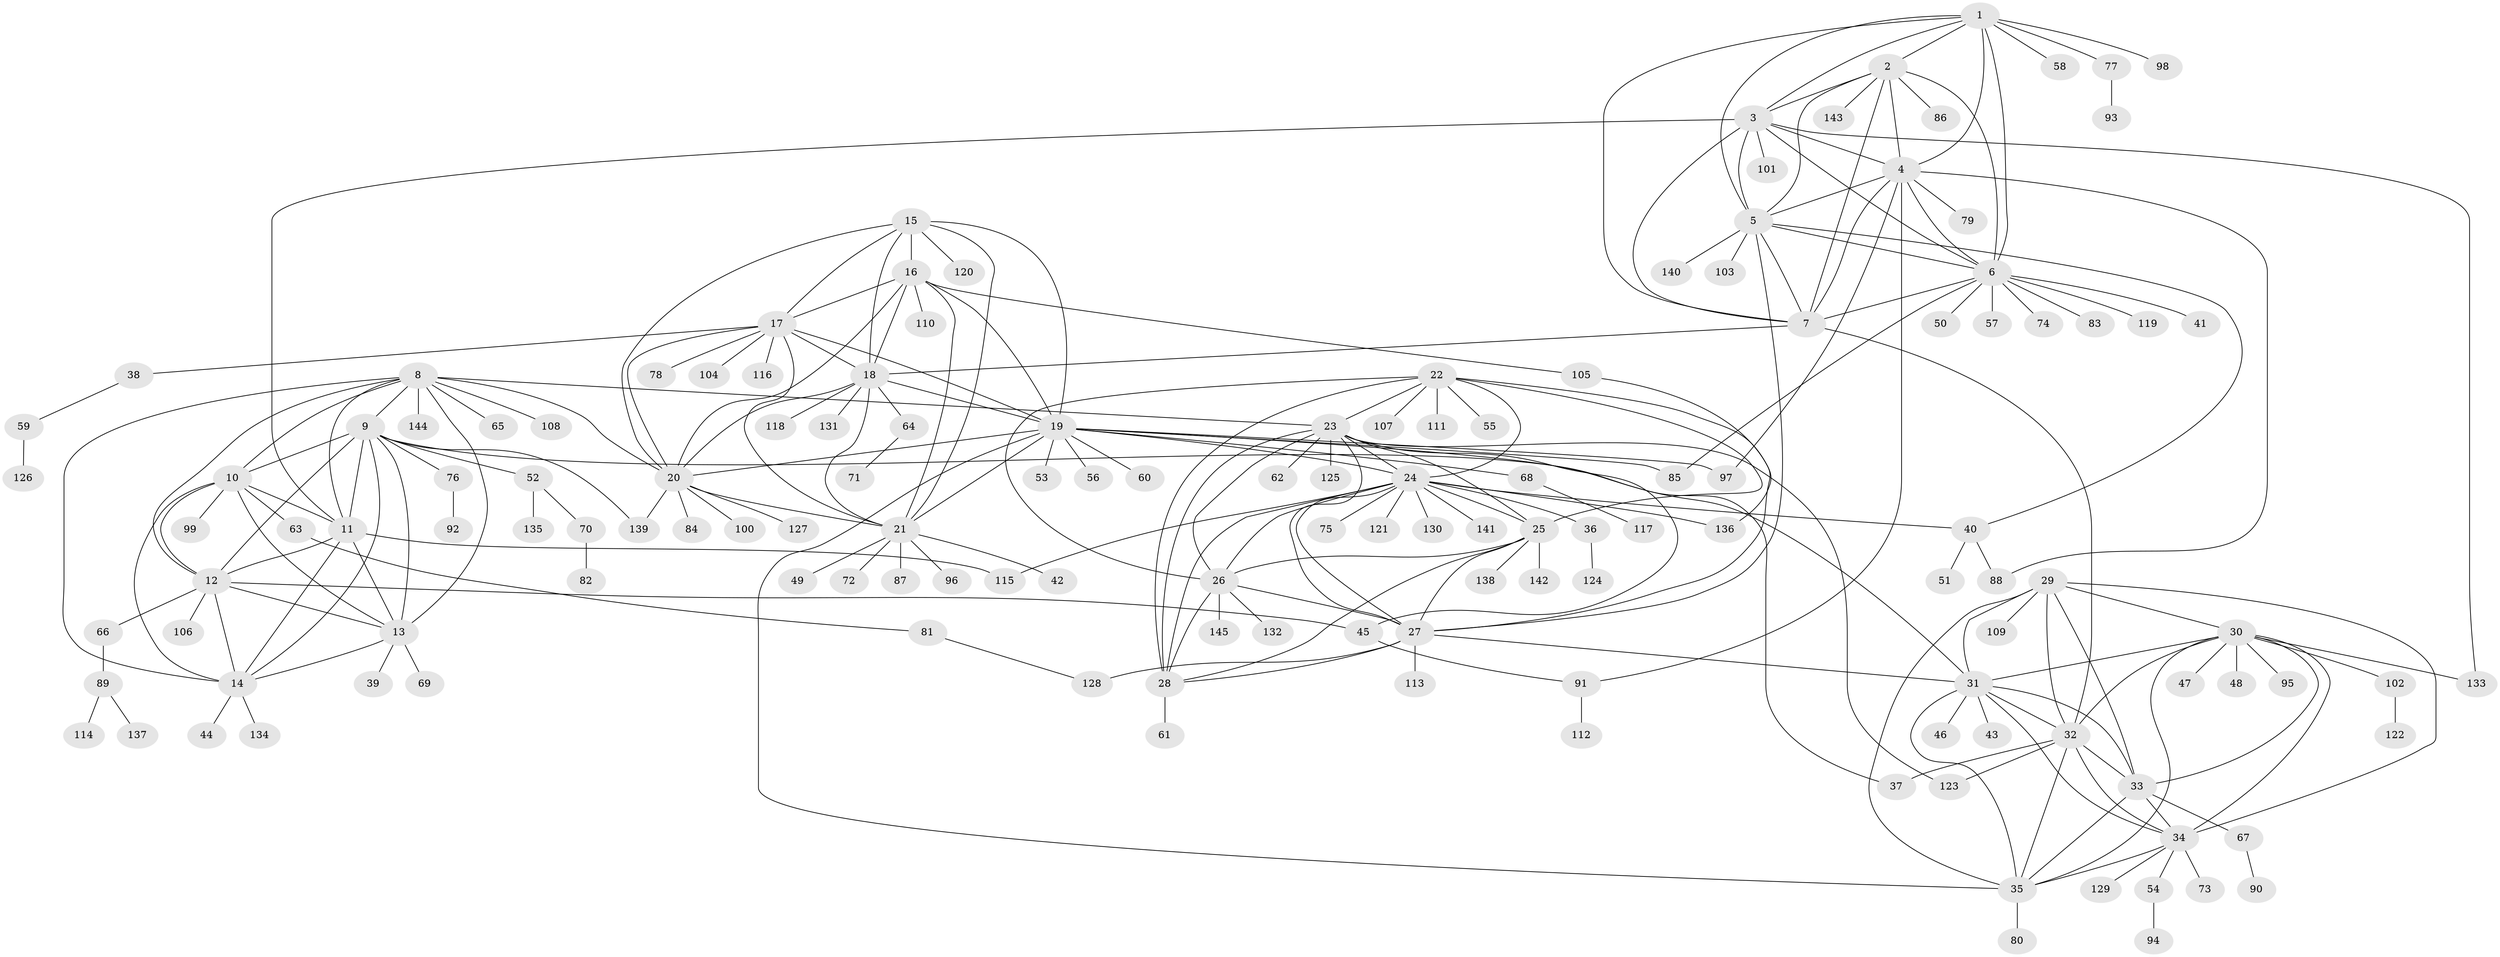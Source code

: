 // coarse degree distribution, {12: 0.017241379310344827, 6: 0.04310344827586207, 8: 0.034482758620689655, 11: 0.02586206896551724, 13: 0.008620689655172414, 9: 0.017241379310344827, 5: 0.02586206896551724, 10: 0.008620689655172414, 18: 0.008620689655172414, 7: 0.008620689655172414, 16: 0.008620689655172414, 15: 0.008620689655172414, 2: 0.1206896551724138, 1: 0.6293103448275862, 3: 0.034482758620689655}
// Generated by graph-tools (version 1.1) at 2025/42/03/06/25 10:42:07]
// undirected, 145 vertices, 238 edges
graph export_dot {
graph [start="1"]
  node [color=gray90,style=filled];
  1;
  2;
  3;
  4;
  5;
  6;
  7;
  8;
  9;
  10;
  11;
  12;
  13;
  14;
  15;
  16;
  17;
  18;
  19;
  20;
  21;
  22;
  23;
  24;
  25;
  26;
  27;
  28;
  29;
  30;
  31;
  32;
  33;
  34;
  35;
  36;
  37;
  38;
  39;
  40;
  41;
  42;
  43;
  44;
  45;
  46;
  47;
  48;
  49;
  50;
  51;
  52;
  53;
  54;
  55;
  56;
  57;
  58;
  59;
  60;
  61;
  62;
  63;
  64;
  65;
  66;
  67;
  68;
  69;
  70;
  71;
  72;
  73;
  74;
  75;
  76;
  77;
  78;
  79;
  80;
  81;
  82;
  83;
  84;
  85;
  86;
  87;
  88;
  89;
  90;
  91;
  92;
  93;
  94;
  95;
  96;
  97;
  98;
  99;
  100;
  101;
  102;
  103;
  104;
  105;
  106;
  107;
  108;
  109;
  110;
  111;
  112;
  113;
  114;
  115;
  116;
  117;
  118;
  119;
  120;
  121;
  122;
  123;
  124;
  125;
  126;
  127;
  128;
  129;
  130;
  131;
  132;
  133;
  134;
  135;
  136;
  137;
  138;
  139;
  140;
  141;
  142;
  143;
  144;
  145;
  1 -- 2;
  1 -- 3;
  1 -- 4;
  1 -- 5;
  1 -- 6;
  1 -- 7;
  1 -- 58;
  1 -- 77;
  1 -- 98;
  2 -- 3;
  2 -- 4;
  2 -- 5;
  2 -- 6;
  2 -- 7;
  2 -- 86;
  2 -- 143;
  3 -- 4;
  3 -- 5;
  3 -- 6;
  3 -- 7;
  3 -- 11;
  3 -- 101;
  3 -- 133;
  4 -- 5;
  4 -- 6;
  4 -- 7;
  4 -- 79;
  4 -- 88;
  4 -- 91;
  4 -- 97;
  5 -- 6;
  5 -- 7;
  5 -- 27;
  5 -- 40;
  5 -- 103;
  5 -- 140;
  6 -- 7;
  6 -- 41;
  6 -- 50;
  6 -- 57;
  6 -- 74;
  6 -- 83;
  6 -- 85;
  6 -- 119;
  7 -- 18;
  7 -- 32;
  8 -- 9;
  8 -- 10;
  8 -- 11;
  8 -- 12;
  8 -- 13;
  8 -- 14;
  8 -- 20;
  8 -- 23;
  8 -- 65;
  8 -- 108;
  8 -- 144;
  9 -- 10;
  9 -- 11;
  9 -- 12;
  9 -- 13;
  9 -- 14;
  9 -- 31;
  9 -- 52;
  9 -- 76;
  9 -- 139;
  10 -- 11;
  10 -- 12;
  10 -- 13;
  10 -- 14;
  10 -- 63;
  10 -- 99;
  11 -- 12;
  11 -- 13;
  11 -- 14;
  11 -- 115;
  12 -- 13;
  12 -- 14;
  12 -- 45;
  12 -- 66;
  12 -- 106;
  13 -- 14;
  13 -- 39;
  13 -- 69;
  14 -- 44;
  14 -- 134;
  15 -- 16;
  15 -- 17;
  15 -- 18;
  15 -- 19;
  15 -- 20;
  15 -- 21;
  15 -- 120;
  16 -- 17;
  16 -- 18;
  16 -- 19;
  16 -- 20;
  16 -- 21;
  16 -- 105;
  16 -- 110;
  17 -- 18;
  17 -- 19;
  17 -- 20;
  17 -- 21;
  17 -- 38;
  17 -- 78;
  17 -- 104;
  17 -- 116;
  18 -- 19;
  18 -- 20;
  18 -- 21;
  18 -- 64;
  18 -- 118;
  18 -- 131;
  19 -- 20;
  19 -- 21;
  19 -- 24;
  19 -- 35;
  19 -- 37;
  19 -- 53;
  19 -- 56;
  19 -- 60;
  19 -- 68;
  19 -- 85;
  19 -- 97;
  20 -- 21;
  20 -- 84;
  20 -- 100;
  20 -- 127;
  20 -- 139;
  21 -- 42;
  21 -- 49;
  21 -- 72;
  21 -- 87;
  21 -- 96;
  22 -- 23;
  22 -- 24;
  22 -- 25;
  22 -- 26;
  22 -- 27;
  22 -- 28;
  22 -- 55;
  22 -- 107;
  22 -- 111;
  23 -- 24;
  23 -- 25;
  23 -- 26;
  23 -- 27;
  23 -- 28;
  23 -- 45;
  23 -- 62;
  23 -- 123;
  23 -- 125;
  24 -- 25;
  24 -- 26;
  24 -- 27;
  24 -- 28;
  24 -- 36;
  24 -- 40;
  24 -- 75;
  24 -- 115;
  24 -- 121;
  24 -- 130;
  24 -- 136;
  24 -- 141;
  25 -- 26;
  25 -- 27;
  25 -- 28;
  25 -- 138;
  25 -- 142;
  26 -- 27;
  26 -- 28;
  26 -- 132;
  26 -- 145;
  27 -- 28;
  27 -- 31;
  27 -- 113;
  27 -- 128;
  28 -- 61;
  29 -- 30;
  29 -- 31;
  29 -- 32;
  29 -- 33;
  29 -- 34;
  29 -- 35;
  29 -- 109;
  30 -- 31;
  30 -- 32;
  30 -- 33;
  30 -- 34;
  30 -- 35;
  30 -- 47;
  30 -- 48;
  30 -- 95;
  30 -- 102;
  30 -- 133;
  31 -- 32;
  31 -- 33;
  31 -- 34;
  31 -- 35;
  31 -- 43;
  31 -- 46;
  32 -- 33;
  32 -- 34;
  32 -- 35;
  32 -- 37;
  32 -- 123;
  33 -- 34;
  33 -- 35;
  33 -- 67;
  34 -- 35;
  34 -- 54;
  34 -- 73;
  34 -- 129;
  35 -- 80;
  36 -- 124;
  38 -- 59;
  40 -- 51;
  40 -- 88;
  45 -- 91;
  52 -- 70;
  52 -- 135;
  54 -- 94;
  59 -- 126;
  63 -- 81;
  64 -- 71;
  66 -- 89;
  67 -- 90;
  68 -- 117;
  70 -- 82;
  76 -- 92;
  77 -- 93;
  81 -- 128;
  89 -- 114;
  89 -- 137;
  91 -- 112;
  102 -- 122;
  105 -- 136;
}
